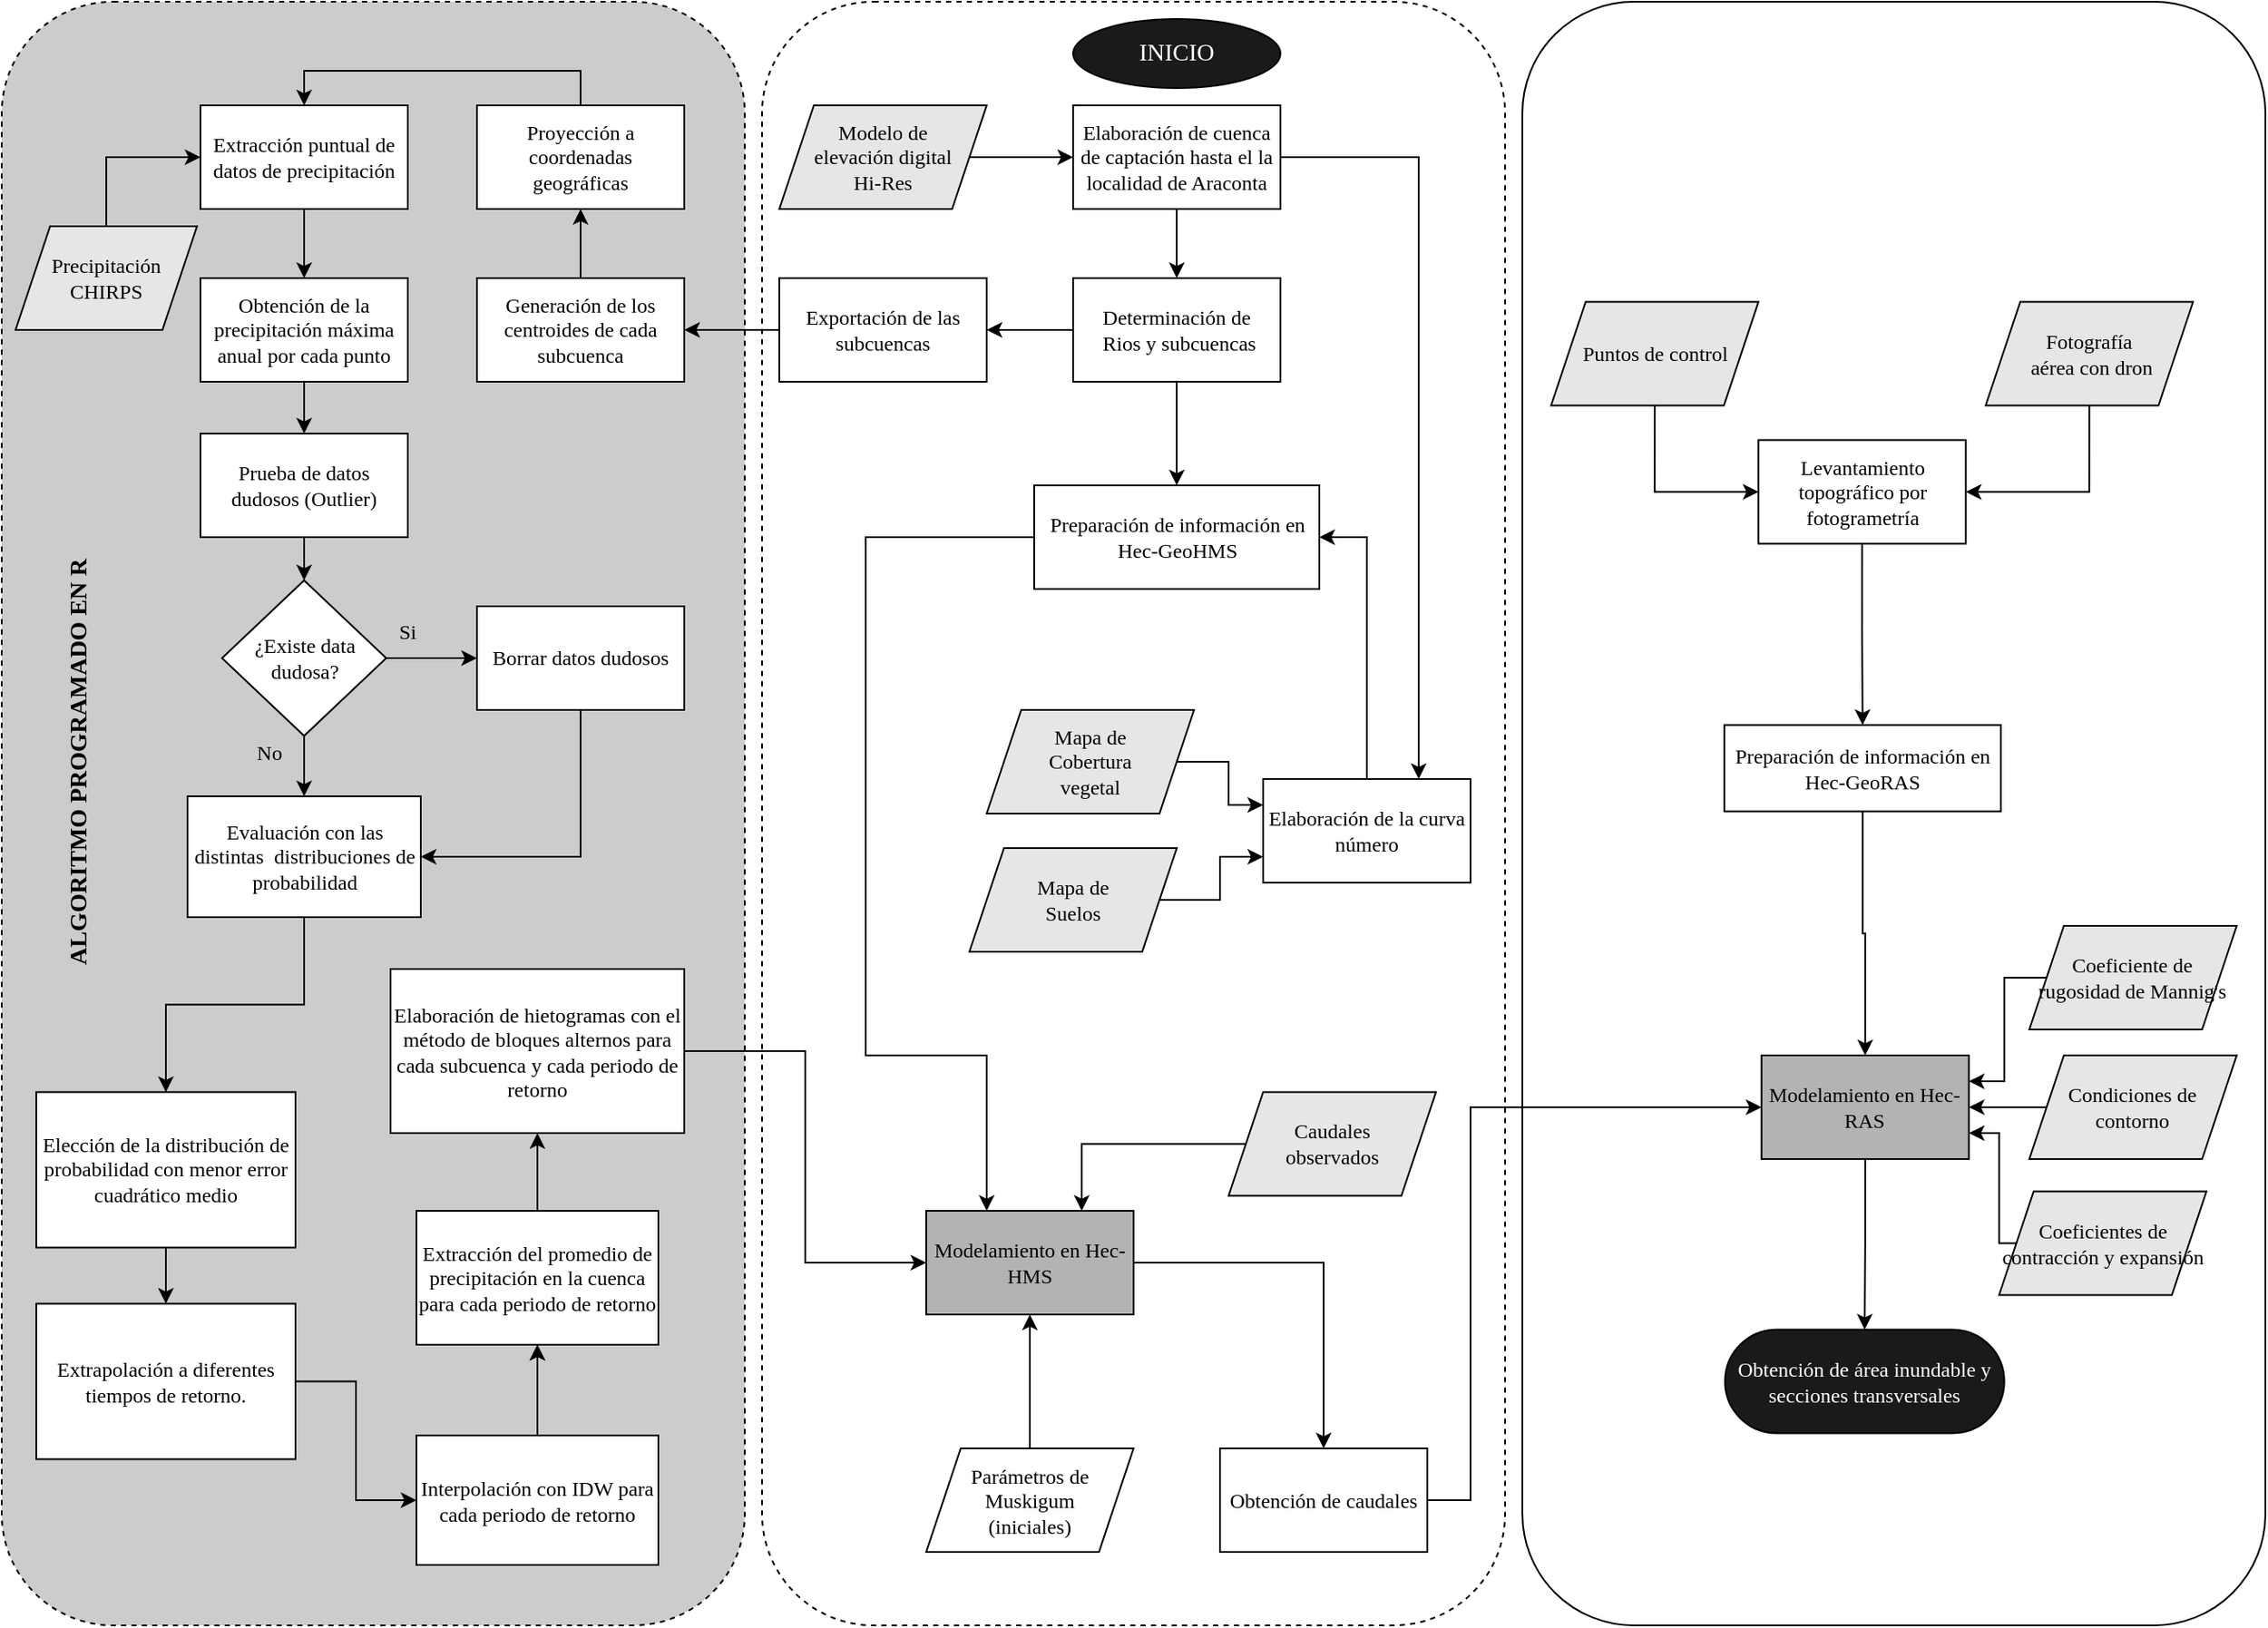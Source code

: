 <mxfile version="20.1.1" type="github">
  <diagram id="HLWjeGLK8E62nagD_4CA" name="Page-1">
    <mxGraphModel dx="2310" dy="816" grid="1" gridSize="10" guides="1" tooltips="1" connect="1" arrows="1" fold="1" page="1" pageScale="1" pageWidth="827" pageHeight="1169" math="0" shadow="0">
      <root>
        <mxCell id="0" />
        <mxCell id="1" parent="0" />
        <mxCell id="EYEnycelfZiuUGJGCS-H-1" value="" style="rounded=1;whiteSpace=wrap;html=1;fontFamily=Times New Roman;" parent="1" vertex="1">
          <mxGeometry x="810" width="430" height="940" as="geometry" />
        </mxCell>
        <mxCell id="s36QY2iIZomX1g9JRoiT-18" value="" style="rounded=1;whiteSpace=wrap;html=1;dashed=1;fontFamily=Times New Roman;" parent="1" vertex="1">
          <mxGeometry x="370" width="430" height="940" as="geometry" />
        </mxCell>
        <mxCell id="s36QY2iIZomX1g9JRoiT-2" value="" style="rounded=1;whiteSpace=wrap;html=1;dashed=1;fillColor=#CCCCCC;fontFamily=Times New Roman;" parent="1" vertex="1">
          <mxGeometry x="-70" width="430" height="940" as="geometry" />
        </mxCell>
        <mxCell id="3VRAeIj3tUrWjSmLoF6Z-6" style="edgeStyle=orthogonalEdgeStyle;rounded=0;orthogonalLoop=1;jettySize=auto;html=1;entryX=0;entryY=0.5;entryDx=0;entryDy=0;exitX=0.5;exitY=0;exitDx=0;exitDy=0;fontFamily=Times New Roman;" parent="1" source="3VRAeIj3tUrWjSmLoF6Z-4" target="3VRAeIj3tUrWjSmLoF6Z-5" edge="1">
          <mxGeometry relative="1" as="geometry" />
        </mxCell>
        <mxCell id="3VRAeIj3tUrWjSmLoF6Z-4" value="Precipitación &lt;br&gt;CHIRPS" style="shape=parallelogram;perimeter=parallelogramPerimeter;whiteSpace=wrap;html=1;fixedSize=1;fillColor=#E6E6E6;fontFamily=Times New Roman;" parent="1" vertex="1">
          <mxGeometry x="-62" y="130" width="105" height="60" as="geometry" />
        </mxCell>
        <mxCell id="3VRAeIj3tUrWjSmLoF6Z-10" style="edgeStyle=orthogonalEdgeStyle;rounded=0;orthogonalLoop=1;jettySize=auto;html=1;entryX=0.5;entryY=0;entryDx=0;entryDy=0;fontFamily=Times New Roman;" parent="1" source="3VRAeIj3tUrWjSmLoF6Z-5" target="3VRAeIj3tUrWjSmLoF6Z-9" edge="1">
          <mxGeometry relative="1" as="geometry" />
        </mxCell>
        <mxCell id="3VRAeIj3tUrWjSmLoF6Z-5" value="Extracción puntual de datos de precipitación" style="rounded=0;whiteSpace=wrap;html=1;fontFamily=Times New Roman;" parent="1" vertex="1">
          <mxGeometry x="45" y="60" width="120" height="60" as="geometry" />
        </mxCell>
        <mxCell id="3VRAeIj3tUrWjSmLoF6Z-12" style="edgeStyle=orthogonalEdgeStyle;rounded=0;orthogonalLoop=1;jettySize=auto;html=1;entryX=0.5;entryY=0;entryDx=0;entryDy=0;fontFamily=Times New Roman;" parent="1" source="3VRAeIj3tUrWjSmLoF6Z-9" target="3VRAeIj3tUrWjSmLoF6Z-11" edge="1">
          <mxGeometry relative="1" as="geometry" />
        </mxCell>
        <mxCell id="3VRAeIj3tUrWjSmLoF6Z-9" value="Obtención de la precipitación máxima anual por cada punto" style="rounded=0;whiteSpace=wrap;html=1;fontFamily=Times New Roman;" parent="1" vertex="1">
          <mxGeometry x="45" y="160" width="120" height="60" as="geometry" />
        </mxCell>
        <mxCell id="3VRAeIj3tUrWjSmLoF6Z-14" style="edgeStyle=orthogonalEdgeStyle;rounded=0;orthogonalLoop=1;jettySize=auto;html=1;entryX=0.5;entryY=0;entryDx=0;entryDy=0;fontFamily=Times New Roman;" parent="1" source="3VRAeIj3tUrWjSmLoF6Z-11" target="3VRAeIj3tUrWjSmLoF6Z-13" edge="1">
          <mxGeometry relative="1" as="geometry" />
        </mxCell>
        <mxCell id="3VRAeIj3tUrWjSmLoF6Z-11" value="Prueba de datos dudosos (Outlier)" style="rounded=0;whiteSpace=wrap;html=1;fontFamily=Times New Roman;" parent="1" vertex="1">
          <mxGeometry x="45" y="250" width="120" height="60" as="geometry" />
        </mxCell>
        <mxCell id="3VRAeIj3tUrWjSmLoF6Z-17" value="" style="edgeStyle=orthogonalEdgeStyle;rounded=0;orthogonalLoop=1;jettySize=auto;html=1;fontFamily=Times New Roman;" parent="1" source="3VRAeIj3tUrWjSmLoF6Z-13" target="3VRAeIj3tUrWjSmLoF6Z-16" edge="1">
          <mxGeometry relative="1" as="geometry" />
        </mxCell>
        <mxCell id="3VRAeIj3tUrWjSmLoF6Z-19" value="" style="edgeStyle=orthogonalEdgeStyle;rounded=0;orthogonalLoop=1;jettySize=auto;html=1;fontFamily=Times New Roman;" parent="1" source="3VRAeIj3tUrWjSmLoF6Z-13" target="3VRAeIj3tUrWjSmLoF6Z-18" edge="1">
          <mxGeometry relative="1" as="geometry" />
        </mxCell>
        <mxCell id="3VRAeIj3tUrWjSmLoF6Z-13" value="¿Existe data dudosa?" style="rhombus;whiteSpace=wrap;html=1;fontFamily=Times New Roman;" parent="1" vertex="1">
          <mxGeometry x="57.5" y="335" width="95" height="90" as="geometry" />
        </mxCell>
        <mxCell id="3VRAeIj3tUrWjSmLoF6Z-20" style="edgeStyle=orthogonalEdgeStyle;rounded=0;orthogonalLoop=1;jettySize=auto;html=1;entryX=1;entryY=0.5;entryDx=0;entryDy=0;exitX=0.5;exitY=1;exitDx=0;exitDy=0;fontFamily=Times New Roman;" parent="1" source="3VRAeIj3tUrWjSmLoF6Z-16" target="3VRAeIj3tUrWjSmLoF6Z-18" edge="1">
          <mxGeometry relative="1" as="geometry" />
        </mxCell>
        <mxCell id="3VRAeIj3tUrWjSmLoF6Z-16" value="Borrar datos dudosos" style="whiteSpace=wrap;html=1;fontFamily=Times New Roman;" parent="1" vertex="1">
          <mxGeometry x="205" y="350" width="120" height="60" as="geometry" />
        </mxCell>
        <mxCell id="K1i-vkmHz3E5f6IHQn4M-7" style="edgeStyle=orthogonalEdgeStyle;rounded=0;orthogonalLoop=1;jettySize=auto;html=1;exitX=0.5;exitY=1;exitDx=0;exitDy=0;fontFamily=Times New Roman;" parent="1" source="3VRAeIj3tUrWjSmLoF6Z-18" target="K1i-vkmHz3E5f6IHQn4M-6" edge="1">
          <mxGeometry relative="1" as="geometry" />
        </mxCell>
        <mxCell id="3VRAeIj3tUrWjSmLoF6Z-18" value="Evaluación con las distintas&amp;nbsp; distribuciones de probabilidad" style="whiteSpace=wrap;html=1;fontFamily=Times New Roman;" parent="1" vertex="1">
          <mxGeometry x="37.5" y="460" width="135" height="70" as="geometry" />
        </mxCell>
        <mxCell id="K1i-vkmHz3E5f6IHQn4M-11" style="edgeStyle=orthogonalEdgeStyle;rounded=0;orthogonalLoop=1;jettySize=auto;html=1;exitX=1;exitY=0.5;exitDx=0;exitDy=0;entryX=0;entryY=0.5;entryDx=0;entryDy=0;fontFamily=Times New Roman;" parent="1" source="3VRAeIj3tUrWjSmLoF6Z-22" target="3VRAeIj3tUrWjSmLoF6Z-26" edge="1">
          <mxGeometry relative="1" as="geometry" />
        </mxCell>
        <mxCell id="3VRAeIj3tUrWjSmLoF6Z-22" value="Extrapolación a diferentes tiempos de retorno." style="rounded=0;whiteSpace=wrap;html=1;fontFamily=Times New Roman;" parent="1" vertex="1">
          <mxGeometry x="-50" y="753.75" width="150" height="90" as="geometry" />
        </mxCell>
        <mxCell id="3VRAeIj3tUrWjSmLoF6Z-35" style="edgeStyle=orthogonalEdgeStyle;rounded=0;orthogonalLoop=1;jettySize=auto;html=1;entryX=0;entryY=0.5;entryDx=0;entryDy=0;exitX=1;exitY=0.5;exitDx=0;exitDy=0;fontFamily=Times New Roman;" parent="1" source="3VRAeIj3tUrWjSmLoF6Z-23" target="3VRAeIj3tUrWjSmLoF6Z-34" edge="1">
          <mxGeometry relative="1" as="geometry" />
        </mxCell>
        <mxCell id="3VRAeIj3tUrWjSmLoF6Z-23" value="Elaboración de hietogramas con el método de bloques alternos para cada subcuenca y cada periodo de retorno" style="whiteSpace=wrap;html=1;rounded=0;fontFamily=Times New Roman;" parent="1" vertex="1">
          <mxGeometry x="155" y="560" width="170" height="95" as="geometry" />
        </mxCell>
        <mxCell id="3VRAeIj3tUrWjSmLoF6Z-30" value="" style="edgeStyle=orthogonalEdgeStyle;rounded=0;orthogonalLoop=1;jettySize=auto;html=1;fontFamily=Times New Roman;" parent="1" source="3VRAeIj3tUrWjSmLoF6Z-26" target="3VRAeIj3tUrWjSmLoF6Z-29" edge="1">
          <mxGeometry relative="1" as="geometry" />
        </mxCell>
        <mxCell id="s36QY2iIZomX1g9JRoiT-1" value="" style="edgeStyle=orthogonalEdgeStyle;rounded=0;orthogonalLoop=1;jettySize=auto;html=1;fontFamily=Times New Roman;" parent="1" source="3VRAeIj3tUrWjSmLoF6Z-26" target="3VRAeIj3tUrWjSmLoF6Z-29" edge="1">
          <mxGeometry relative="1" as="geometry" />
        </mxCell>
        <mxCell id="3VRAeIj3tUrWjSmLoF6Z-26" value="Interpolación con IDW para cada periodo de retorno" style="whiteSpace=wrap;html=1;rounded=0;fontFamily=Times New Roman;" parent="1" vertex="1">
          <mxGeometry x="170" y="830" width="140" height="75" as="geometry" />
        </mxCell>
        <mxCell id="3VRAeIj3tUrWjSmLoF6Z-31" style="edgeStyle=orthogonalEdgeStyle;rounded=0;orthogonalLoop=1;jettySize=auto;html=1;fontFamily=Times New Roman;" parent="1" source="3VRAeIj3tUrWjSmLoF6Z-29" target="3VRAeIj3tUrWjSmLoF6Z-23" edge="1">
          <mxGeometry relative="1" as="geometry" />
        </mxCell>
        <mxCell id="3VRAeIj3tUrWjSmLoF6Z-29" value="Extracción del promedio de precipitación en la cuenca para cada periodo de retorno" style="whiteSpace=wrap;html=1;rounded=0;fontFamily=Times New Roman;" parent="1" vertex="1">
          <mxGeometry x="170" y="700" width="140" height="77.5" as="geometry" />
        </mxCell>
        <mxCell id="3VRAeIj3tUrWjSmLoF6Z-32" value="Si" style="text;html=1;align=center;verticalAlign=middle;whiteSpace=wrap;rounded=0;fontFamily=Times New Roman;" parent="1" vertex="1">
          <mxGeometry x="135" y="350" width="60" height="30" as="geometry" />
        </mxCell>
        <mxCell id="3VRAeIj3tUrWjSmLoF6Z-33" value="No" style="text;html=1;align=center;verticalAlign=middle;whiteSpace=wrap;rounded=0;fontFamily=Times New Roman;" parent="1" vertex="1">
          <mxGeometry x="55" y="420" width="60" height="30" as="geometry" />
        </mxCell>
        <mxCell id="3VRAeIj3tUrWjSmLoF6Z-59" value="" style="edgeStyle=orthogonalEdgeStyle;rounded=0;orthogonalLoop=1;jettySize=auto;html=1;fontFamily=Times New Roman;" parent="1" source="3VRAeIj3tUrWjSmLoF6Z-34" target="3VRAeIj3tUrWjSmLoF6Z-58" edge="1">
          <mxGeometry relative="1" as="geometry" />
        </mxCell>
        <mxCell id="3VRAeIj3tUrWjSmLoF6Z-34" value="Modelamiento en Hec- HMS" style="rounded=0;whiteSpace=wrap;html=1;fillColor=#B3B3B3;fontFamily=Times New Roman;" parent="1" vertex="1">
          <mxGeometry x="465" y="700" width="120" height="60" as="geometry" />
        </mxCell>
        <mxCell id="3VRAeIj3tUrWjSmLoF6Z-41" value="" style="edgeStyle=orthogonalEdgeStyle;rounded=0;orthogonalLoop=1;jettySize=auto;html=1;fontFamily=Times New Roman;" parent="1" source="3VRAeIj3tUrWjSmLoF6Z-36" target="3VRAeIj3tUrWjSmLoF6Z-40" edge="1">
          <mxGeometry relative="1" as="geometry" />
        </mxCell>
        <mxCell id="3VRAeIj3tUrWjSmLoF6Z-51" style="edgeStyle=orthogonalEdgeStyle;rounded=0;orthogonalLoop=1;jettySize=auto;html=1;entryX=0.75;entryY=0;entryDx=0;entryDy=0;exitX=1;exitY=0.5;exitDx=0;exitDy=0;fontFamily=Times New Roman;" parent="1" source="3VRAeIj3tUrWjSmLoF6Z-36" target="3VRAeIj3tUrWjSmLoF6Z-50" edge="1">
          <mxGeometry relative="1" as="geometry" />
        </mxCell>
        <mxCell id="3VRAeIj3tUrWjSmLoF6Z-36" value="Elaboración de cuenca de captación hasta el la localidad de Araconta" style="rounded=0;whiteSpace=wrap;html=1;fillColor=none;fontColor=#000000;fontFamily=Times New Roman;" parent="1" vertex="1">
          <mxGeometry x="550" y="60" width="120" height="60" as="geometry" />
        </mxCell>
        <mxCell id="3VRAeIj3tUrWjSmLoF6Z-38" style="edgeStyle=orthogonalEdgeStyle;rounded=0;orthogonalLoop=1;jettySize=auto;html=1;entryX=0;entryY=0.5;entryDx=0;entryDy=0;fontFamily=Times New Roman;" parent="1" source="3VRAeIj3tUrWjSmLoF6Z-37" target="3VRAeIj3tUrWjSmLoF6Z-36" edge="1">
          <mxGeometry relative="1" as="geometry" />
        </mxCell>
        <mxCell id="3VRAeIj3tUrWjSmLoF6Z-37" value="Modelo de &lt;br&gt;elevación digital &lt;br&gt;Hi-Res" style="shape=parallelogram;perimeter=parallelogramPerimeter;whiteSpace=wrap;html=1;fixedSize=1;fillColor=#E6E6E6;fontFamily=Times New Roman;" parent="1" vertex="1">
          <mxGeometry x="380" y="60" width="120" height="60" as="geometry" />
        </mxCell>
        <mxCell id="3VRAeIj3tUrWjSmLoF6Z-46" style="edgeStyle=orthogonalEdgeStyle;rounded=0;orthogonalLoop=1;jettySize=auto;html=1;entryX=1;entryY=0.5;entryDx=0;entryDy=0;fontFamily=Times New Roman;" parent="1" source="3VRAeIj3tUrWjSmLoF6Z-40" target="3VRAeIj3tUrWjSmLoF6Z-42" edge="1">
          <mxGeometry relative="1" as="geometry" />
        </mxCell>
        <mxCell id="3VRAeIj3tUrWjSmLoF6Z-48" value="" style="edgeStyle=orthogonalEdgeStyle;rounded=0;orthogonalLoop=1;jettySize=auto;html=1;fontFamily=Times New Roman;" parent="1" source="3VRAeIj3tUrWjSmLoF6Z-40" target="3VRAeIj3tUrWjSmLoF6Z-47" edge="1">
          <mxGeometry relative="1" as="geometry" />
        </mxCell>
        <mxCell id="3VRAeIj3tUrWjSmLoF6Z-40" value="Determinación de&lt;br&gt;&amp;nbsp;Rios y subcuencas" style="whiteSpace=wrap;html=1;rounded=0;fontFamily=Times New Roman;" parent="1" vertex="1">
          <mxGeometry x="550" y="160" width="120" height="60" as="geometry" />
        </mxCell>
        <mxCell id="K1i-vkmHz3E5f6IHQn4M-3" style="edgeStyle=orthogonalEdgeStyle;rounded=0;orthogonalLoop=1;jettySize=auto;html=1;entryX=1;entryY=0.5;entryDx=0;entryDy=0;fontFamily=Times New Roman;" parent="1" source="3VRAeIj3tUrWjSmLoF6Z-42" target="K1i-vkmHz3E5f6IHQn4M-1" edge="1">
          <mxGeometry relative="1" as="geometry" />
        </mxCell>
        <mxCell id="3VRAeIj3tUrWjSmLoF6Z-42" value="Exportación de las subcuencas" style="whiteSpace=wrap;html=1;rounded=0;fontFamily=Times New Roman;" parent="1" vertex="1">
          <mxGeometry x="380" y="160" width="120" height="60" as="geometry" />
        </mxCell>
        <mxCell id="3VRAeIj3tUrWjSmLoF6Z-49" style="edgeStyle=orthogonalEdgeStyle;rounded=0;orthogonalLoop=1;jettySize=auto;html=1;fontFamily=Times New Roman;" parent="1" source="3VRAeIj3tUrWjSmLoF6Z-47" target="3VRAeIj3tUrWjSmLoF6Z-34" edge="1">
          <mxGeometry relative="1" as="geometry">
            <Array as="points">
              <mxPoint x="430" y="310" />
              <mxPoint x="430" y="610" />
              <mxPoint x="500" y="610" />
            </Array>
          </mxGeometry>
        </mxCell>
        <mxCell id="3VRAeIj3tUrWjSmLoF6Z-47" value="Preparación de información en Hec-GeoHMS" style="whiteSpace=wrap;html=1;rounded=0;fontFamily=Times New Roman;" parent="1" vertex="1">
          <mxGeometry x="527.5" y="280" width="165" height="60" as="geometry" />
        </mxCell>
        <mxCell id="3VRAeIj3tUrWjSmLoF6Z-56" style="edgeStyle=orthogonalEdgeStyle;rounded=0;orthogonalLoop=1;jettySize=auto;html=1;entryX=1;entryY=0.5;entryDx=0;entryDy=0;fontFamily=Times New Roman;" parent="1" source="3VRAeIj3tUrWjSmLoF6Z-50" target="3VRAeIj3tUrWjSmLoF6Z-47" edge="1">
          <mxGeometry relative="1" as="geometry" />
        </mxCell>
        <mxCell id="3VRAeIj3tUrWjSmLoF6Z-50" value="Elaboración de la curva número" style="rounded=0;whiteSpace=wrap;html=1;fontFamily=Times New Roman;" parent="1" vertex="1">
          <mxGeometry x="660" y="450" width="120" height="60" as="geometry" />
        </mxCell>
        <mxCell id="3VRAeIj3tUrWjSmLoF6Z-53" style="edgeStyle=orthogonalEdgeStyle;rounded=0;orthogonalLoop=1;jettySize=auto;html=1;entryX=0;entryY=0.25;entryDx=0;entryDy=0;fontFamily=Times New Roman;" parent="1" source="3VRAeIj3tUrWjSmLoF6Z-52" target="3VRAeIj3tUrWjSmLoF6Z-50" edge="1">
          <mxGeometry relative="1" as="geometry" />
        </mxCell>
        <mxCell id="3VRAeIj3tUrWjSmLoF6Z-52" value="Mapa de &lt;br&gt;Cobertura &lt;br&gt;vegetal" style="shape=parallelogram;perimeter=parallelogramPerimeter;whiteSpace=wrap;html=1;fixedSize=1;fillColor=#E6E6E6;fontFamily=Times New Roman;" parent="1" vertex="1">
          <mxGeometry x="500" y="410" width="120" height="60" as="geometry" />
        </mxCell>
        <mxCell id="3VRAeIj3tUrWjSmLoF6Z-55" style="edgeStyle=orthogonalEdgeStyle;rounded=0;orthogonalLoop=1;jettySize=auto;html=1;entryX=0;entryY=0.75;entryDx=0;entryDy=0;fontFamily=Times New Roman;" parent="1" source="3VRAeIj3tUrWjSmLoF6Z-54" target="3VRAeIj3tUrWjSmLoF6Z-50" edge="1">
          <mxGeometry relative="1" as="geometry" />
        </mxCell>
        <mxCell id="3VRAeIj3tUrWjSmLoF6Z-54" value="Mapa de &lt;br&gt;Suelos" style="shape=parallelogram;perimeter=parallelogramPerimeter;whiteSpace=wrap;html=1;fixedSize=1;fillColor=#E6E6E6;fontFamily=Times New Roman;" parent="1" vertex="1">
          <mxGeometry x="490" y="490" width="120" height="60" as="geometry" />
        </mxCell>
        <mxCell id="s36QY2iIZomX1g9JRoiT-4" style="edgeStyle=orthogonalEdgeStyle;rounded=0;orthogonalLoop=1;jettySize=auto;html=1;entryX=0;entryY=0.5;entryDx=0;entryDy=0;fontFamily=Times New Roman;" parent="1" source="3VRAeIj3tUrWjSmLoF6Z-58" target="s36QY2iIZomX1g9JRoiT-3" edge="1">
          <mxGeometry relative="1" as="geometry">
            <Array as="points">
              <mxPoint x="780" y="868" />
              <mxPoint x="780" y="640" />
            </Array>
          </mxGeometry>
        </mxCell>
        <mxCell id="3VRAeIj3tUrWjSmLoF6Z-58" value="Obtención de caudales" style="whiteSpace=wrap;html=1;rounded=0;fontFamily=Times New Roman;" parent="1" vertex="1">
          <mxGeometry x="635" y="837.5" width="120" height="60" as="geometry" />
        </mxCell>
        <mxCell id="3VRAeIj3tUrWjSmLoF6Z-61" style="edgeStyle=orthogonalEdgeStyle;rounded=0;orthogonalLoop=1;jettySize=auto;html=1;entryX=0.5;entryY=1;entryDx=0;entryDy=0;fontFamily=Times New Roman;" parent="1" source="3VRAeIj3tUrWjSmLoF6Z-60" target="3VRAeIj3tUrWjSmLoF6Z-34" edge="1">
          <mxGeometry relative="1" as="geometry" />
        </mxCell>
        <mxCell id="3VRAeIj3tUrWjSmLoF6Z-60" value="Parámetros de Muskigum &lt;br&gt;(iniciales)" style="shape=parallelogram;perimeter=parallelogramPerimeter;whiteSpace=wrap;html=1;fixedSize=1;fontFamily=Times New Roman;" parent="1" vertex="1">
          <mxGeometry x="465" y="837.5" width="120" height="60" as="geometry" />
        </mxCell>
        <mxCell id="K1i-vkmHz3E5f6IHQn4M-4" style="edgeStyle=orthogonalEdgeStyle;rounded=0;orthogonalLoop=1;jettySize=auto;html=1;entryX=0.5;entryY=1;entryDx=0;entryDy=0;fontFamily=Times New Roman;" parent="1" source="K1i-vkmHz3E5f6IHQn4M-1" target="K1i-vkmHz3E5f6IHQn4M-2" edge="1">
          <mxGeometry relative="1" as="geometry" />
        </mxCell>
        <mxCell id="K1i-vkmHz3E5f6IHQn4M-1" value="Generación de los centroides de cada subcuenca" style="rounded=0;whiteSpace=wrap;html=1;fontFamily=Times New Roman;" parent="1" vertex="1">
          <mxGeometry x="205" y="160" width="120" height="60" as="geometry" />
        </mxCell>
        <mxCell id="K1i-vkmHz3E5f6IHQn4M-5" style="edgeStyle=orthogonalEdgeStyle;rounded=0;orthogonalLoop=1;jettySize=auto;html=1;entryX=0.5;entryY=0;entryDx=0;entryDy=0;exitX=0.5;exitY=0;exitDx=0;exitDy=0;fontFamily=Times New Roman;" parent="1" source="K1i-vkmHz3E5f6IHQn4M-2" target="3VRAeIj3tUrWjSmLoF6Z-5" edge="1">
          <mxGeometry relative="1" as="geometry" />
        </mxCell>
        <mxCell id="K1i-vkmHz3E5f6IHQn4M-2" value="Proyección a coordenadas geográficas" style="rounded=0;whiteSpace=wrap;html=1;fontFamily=Times New Roman;" parent="1" vertex="1">
          <mxGeometry x="205" y="60" width="120" height="60" as="geometry" />
        </mxCell>
        <mxCell id="K1i-vkmHz3E5f6IHQn4M-8" style="edgeStyle=orthogonalEdgeStyle;rounded=0;orthogonalLoop=1;jettySize=auto;html=1;entryX=0.5;entryY=0;entryDx=0;entryDy=0;fontFamily=Times New Roman;" parent="1" source="K1i-vkmHz3E5f6IHQn4M-6" target="3VRAeIj3tUrWjSmLoF6Z-22" edge="1">
          <mxGeometry relative="1" as="geometry" />
        </mxCell>
        <mxCell id="K1i-vkmHz3E5f6IHQn4M-6" value="Elección de la distribución de probabilidad con menor error cuadrático medio" style="rounded=0;whiteSpace=wrap;html=1;fontFamily=Times New Roman;" parent="1" vertex="1">
          <mxGeometry x="-50" y="631.25" width="150" height="90" as="geometry" />
        </mxCell>
        <mxCell id="s36QY2iIZomX1g9JRoiT-16" style="edgeStyle=orthogonalEdgeStyle;rounded=0;orthogonalLoop=1;jettySize=auto;html=1;entryX=0.5;entryY=0;entryDx=0;entryDy=0;fontFamily=Times New Roman;" parent="1" source="s36QY2iIZomX1g9JRoiT-3" target="s36QY2iIZomX1g9JRoiT-15" edge="1">
          <mxGeometry relative="1" as="geometry" />
        </mxCell>
        <mxCell id="s36QY2iIZomX1g9JRoiT-3" value="Modelamiento en Hec-RAS" style="rounded=0;whiteSpace=wrap;html=1;fillColor=#B3B3B3;fontFamily=Times New Roman;" parent="1" vertex="1">
          <mxGeometry x="948.38" y="610" width="120" height="60" as="geometry" />
        </mxCell>
        <mxCell id="s36QY2iIZomX1g9JRoiT-6" style="edgeStyle=orthogonalEdgeStyle;rounded=0;orthogonalLoop=1;jettySize=auto;html=1;entryX=1;entryY=0.5;entryDx=0;entryDy=0;fontFamily=Times New Roman;" parent="1" source="s36QY2iIZomX1g9JRoiT-5" target="s36QY2iIZomX1g9JRoiT-3" edge="1">
          <mxGeometry relative="1" as="geometry" />
        </mxCell>
        <mxCell id="s36QY2iIZomX1g9JRoiT-5" value="Condiciones de contorno" style="shape=parallelogram;perimeter=parallelogramPerimeter;whiteSpace=wrap;html=1;fixedSize=1;fillColor=#E6E6E6;fontFamily=Times New Roman;" parent="1" vertex="1">
          <mxGeometry x="1103.38" y="610" width="120" height="60" as="geometry" />
        </mxCell>
        <mxCell id="EYEnycelfZiuUGJGCS-H-14" style="edgeStyle=orthogonalEdgeStyle;rounded=0;orthogonalLoop=1;jettySize=auto;html=1;entryX=1;entryY=0.25;entryDx=0;entryDy=0;fontFamily=Times New Roman;" parent="1" source="s36QY2iIZomX1g9JRoiT-7" target="s36QY2iIZomX1g9JRoiT-3" edge="1">
          <mxGeometry relative="1" as="geometry">
            <Array as="points">
              <mxPoint x="1088.88" y="564.75" />
              <mxPoint x="1088.88" y="624.75" />
            </Array>
          </mxGeometry>
        </mxCell>
        <mxCell id="s36QY2iIZomX1g9JRoiT-7" value="Coeficiente de rugosidad de Mannig&#39;s" style="shape=parallelogram;perimeter=parallelogramPerimeter;whiteSpace=wrap;html=1;fixedSize=1;fillColor=#E6E6E6;fontFamily=Times New Roman;" parent="1" vertex="1">
          <mxGeometry x="1103.38" y="535" width="120" height="60" as="geometry" />
        </mxCell>
        <mxCell id="s36QY2iIZomX1g9JRoiT-10" style="edgeStyle=orthogonalEdgeStyle;rounded=0;orthogonalLoop=1;jettySize=auto;html=1;entryX=0.75;entryY=0;entryDx=0;entryDy=0;exitX=0;exitY=0.5;exitDx=0;exitDy=0;fontFamily=Times New Roman;" parent="1" source="s36QY2iIZomX1g9JRoiT-9" target="3VRAeIj3tUrWjSmLoF6Z-34" edge="1">
          <mxGeometry relative="1" as="geometry">
            <mxPoint x="590" y="661" as="sourcePoint" />
            <Array as="points">
              <mxPoint x="555" y="661" />
            </Array>
          </mxGeometry>
        </mxCell>
        <mxCell id="s36QY2iIZomX1g9JRoiT-9" value="Caudales &lt;br&gt;observados" style="shape=parallelogram;perimeter=parallelogramPerimeter;whiteSpace=wrap;html=1;fixedSize=1;fillColor=#E6E6E6;fontFamily=Times New Roman;" parent="1" vertex="1">
          <mxGeometry x="640" y="631.25" width="120" height="60" as="geometry" />
        </mxCell>
        <mxCell id="s36QY2iIZomX1g9JRoiT-12" style="edgeStyle=orthogonalEdgeStyle;rounded=0;orthogonalLoop=1;jettySize=auto;html=1;entryX=1;entryY=0.75;entryDx=0;entryDy=0;exitX=0;exitY=0.5;exitDx=0;exitDy=0;fontFamily=Times New Roman;" parent="1" source="s36QY2iIZomX1g9JRoiT-11" target="s36QY2iIZomX1g9JRoiT-3" edge="1">
          <mxGeometry relative="1" as="geometry">
            <Array as="points">
              <mxPoint x="1085.88" y="718.75" />
              <mxPoint x="1085.88" y="654.75" />
            </Array>
          </mxGeometry>
        </mxCell>
        <mxCell id="s36QY2iIZomX1g9JRoiT-11" value="Coeficientes de contracción y expansión" style="shape=parallelogram;perimeter=parallelogramPerimeter;whiteSpace=wrap;html=1;fixedSize=1;fillColor=#E6E6E6;fontFamily=Times New Roman;" parent="1" vertex="1">
          <mxGeometry x="1085.88" y="688.75" width="120" height="60" as="geometry" />
        </mxCell>
        <mxCell id="s36QY2iIZomX1g9JRoiT-15" value="Obtención de área inundable y secciones transversales" style="rounded=1;whiteSpace=wrap;html=1;fillColor=#1A1A1A;fontColor=#FFFFFF;fontFamily=Times New Roman;arcSize=50;" parent="1" vertex="1">
          <mxGeometry x="927.26" y="768.75" width="161.62" height="60" as="geometry" />
        </mxCell>
        <mxCell id="EYEnycelfZiuUGJGCS-H-3" style="edgeStyle=orthogonalEdgeStyle;rounded=0;orthogonalLoop=1;jettySize=auto;html=1;fontFamily=Times New Roman;" parent="1" source="EYEnycelfZiuUGJGCS-H-2" target="s36QY2iIZomX1g9JRoiT-3" edge="1">
          <mxGeometry relative="1" as="geometry" />
        </mxCell>
        <mxCell id="EYEnycelfZiuUGJGCS-H-2" value="Preparación de información en Hec-GeoRAS" style="rounded=0;whiteSpace=wrap;html=1;fontFamily=Times New Roman;" parent="1" vertex="1">
          <mxGeometry x="926.88" y="418.75" width="160" height="50" as="geometry" />
        </mxCell>
        <mxCell id="EYEnycelfZiuUGJGCS-H-13" style="edgeStyle=orthogonalEdgeStyle;rounded=0;orthogonalLoop=1;jettySize=auto;html=1;exitX=0.5;exitY=1;exitDx=0;exitDy=0;fontFamily=Times New Roman;" parent="1" source="EYEnycelfZiuUGJGCS-H-5" target="EYEnycelfZiuUGJGCS-H-2" edge="1">
          <mxGeometry relative="1" as="geometry" />
        </mxCell>
        <mxCell id="EYEnycelfZiuUGJGCS-H-5" value="Levantamiento topográfico por fotogrametría" style="rounded=0;whiteSpace=wrap;html=1;fontFamily=Times New Roman;" parent="1" vertex="1">
          <mxGeometry x="946.63" y="253.75" width="120" height="60" as="geometry" />
        </mxCell>
        <mxCell id="EYEnycelfZiuUGJGCS-H-11" style="edgeStyle=orthogonalEdgeStyle;rounded=0;orthogonalLoop=1;jettySize=auto;html=1;entryX=0;entryY=0.5;entryDx=0;entryDy=0;exitX=0.5;exitY=1;exitDx=0;exitDy=0;fontFamily=Times New Roman;" parent="1" source="EYEnycelfZiuUGJGCS-H-8" target="EYEnycelfZiuUGJGCS-H-5" edge="1">
          <mxGeometry relative="1" as="geometry" />
        </mxCell>
        <mxCell id="EYEnycelfZiuUGJGCS-H-8" value="Puntos de control" style="shape=parallelogram;perimeter=parallelogramPerimeter;whiteSpace=wrap;html=1;fixedSize=1;fillColor=#E6E6E6;fontFamily=Times New Roman;" parent="1" vertex="1">
          <mxGeometry x="826.63" y="173.75" width="120" height="60" as="geometry" />
        </mxCell>
        <mxCell id="EYEnycelfZiuUGJGCS-H-12" style="edgeStyle=orthogonalEdgeStyle;rounded=0;orthogonalLoop=1;jettySize=auto;html=1;entryX=1;entryY=0.5;entryDx=0;entryDy=0;exitX=0.5;exitY=1;exitDx=0;exitDy=0;fontFamily=Times New Roman;" parent="1" source="EYEnycelfZiuUGJGCS-H-10" target="EYEnycelfZiuUGJGCS-H-5" edge="1">
          <mxGeometry relative="1" as="geometry" />
        </mxCell>
        <mxCell id="EYEnycelfZiuUGJGCS-H-10" value="Fotografía&lt;br&gt;&amp;nbsp;aérea con dron" style="shape=parallelogram;perimeter=parallelogramPerimeter;whiteSpace=wrap;html=1;fixedSize=1;fillColor=#E6E6E6;fontFamily=Times New Roman;" parent="1" vertex="1">
          <mxGeometry x="1078.13" y="173.75" width="120" height="60" as="geometry" />
        </mxCell>
        <mxCell id="npEJbkAN3SEkmpXRU5l9-2" value="ALGORITMO PROGRAMADO EN R" style="text;html=1;strokeColor=none;fillColor=none;align=center;verticalAlign=middle;whiteSpace=wrap;rounded=0;fontColor=#000000;fontStyle=1;rotation=270;fontFamily=Times New Roman;fontSize=14;" vertex="1" parent="1">
          <mxGeometry x="-155" y="425" width="260" height="30" as="geometry" />
        </mxCell>
        <mxCell id="npEJbkAN3SEkmpXRU5l9-6" value="INICIO" style="ellipse;whiteSpace=wrap;html=1;fontFamily=Times New Roman;fontSize=14;fontColor=#FFFFFF;fillColor=#1A1A1A;" vertex="1" parent="1">
          <mxGeometry x="550" y="10" width="120" height="40" as="geometry" />
        </mxCell>
      </root>
    </mxGraphModel>
  </diagram>
</mxfile>
